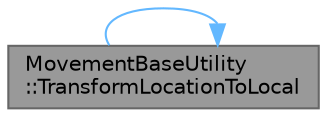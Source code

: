 digraph "MovementBaseUtility::TransformLocationToLocal"
{
 // INTERACTIVE_SVG=YES
 // LATEX_PDF_SIZE
  bgcolor="transparent";
  edge [fontname=Helvetica,fontsize=10,labelfontname=Helvetica,labelfontsize=10];
  node [fontname=Helvetica,fontsize=10,shape=box,height=0.2,width=0.4];
  rankdir="LR";
  Node1 [id="Node000001",label="MovementBaseUtility\l::TransformLocationToLocal",height=0.2,width=0.4,color="gray40", fillcolor="grey60", style="filled", fontcolor="black",tooltip="Convert a world location to a local location for a given MovementBase, optionally at the location of ..."];
  Node1 -> Node1 [id="edge1_Node000001_Node000001",color="steelblue1",style="solid",tooltip=" "];
}
